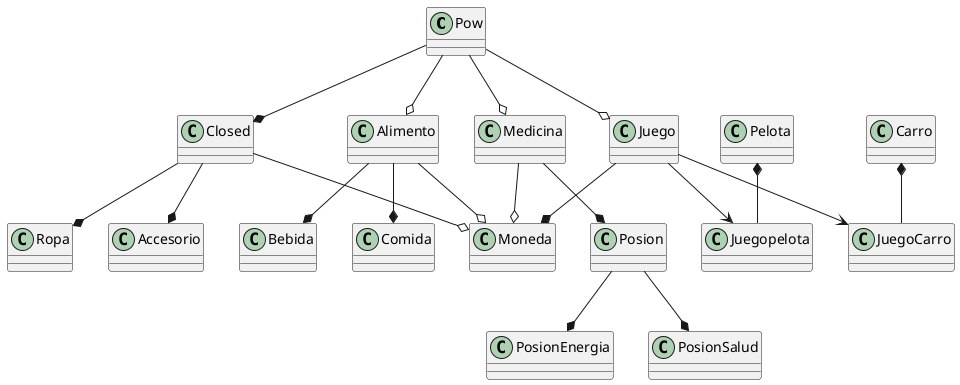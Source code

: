 @startuml pow

class Pow
class Moneda 

class Juego
class Juegopelota 
class Pelota
class JuegoCarro
class Carro

Pow --o Juego
Juego --* Moneda 
Juego -->Juegopelota
Pelota *--Juegopelota
Juego -->JuegoCarro
Carro*--JuegoCarro

class Alimento
class Bebida 
class Comida 

Pow --o Alimento
Alimento--* Bebida
Alimento--*Comida
Alimento --o Moneda 

class Medicina 
Class Posion
class PosionEnergia
class PosionSalud 

Pow--o Medicina
Medicina --o Moneda
Medicina --* Posion
Posion --* PosionEnergia
Posion --* PosionSalud

class Closed
Class Ropa 
Class Accesorio

Pow --* Closed
Closed --o Moneda
Closed --* Ropa
Closed --* Accesorio



@enduml